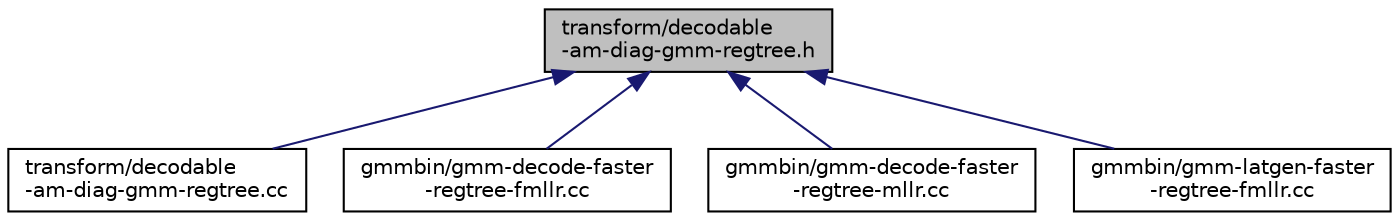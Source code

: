 digraph "transform/decodable-am-diag-gmm-regtree.h"
{
  edge [fontname="Helvetica",fontsize="10",labelfontname="Helvetica",labelfontsize="10"];
  node [fontname="Helvetica",fontsize="10",shape=record];
  Node86 [label="transform/decodable\l-am-diag-gmm-regtree.h",height=0.2,width=0.4,color="black", fillcolor="grey75", style="filled", fontcolor="black"];
  Node86 -> Node87 [dir="back",color="midnightblue",fontsize="10",style="solid",fontname="Helvetica"];
  Node87 [label="transform/decodable\l-am-diag-gmm-regtree.cc",height=0.2,width=0.4,color="black", fillcolor="white", style="filled",URL="$decodable-am-diag-gmm-regtree_8cc.html"];
  Node86 -> Node88 [dir="back",color="midnightblue",fontsize="10",style="solid",fontname="Helvetica"];
  Node88 [label="gmmbin/gmm-decode-faster\l-regtree-fmllr.cc",height=0.2,width=0.4,color="black", fillcolor="white", style="filled",URL="$gmm-decode-faster-regtree-fmllr_8cc.html"];
  Node86 -> Node89 [dir="back",color="midnightblue",fontsize="10",style="solid",fontname="Helvetica"];
  Node89 [label="gmmbin/gmm-decode-faster\l-regtree-mllr.cc",height=0.2,width=0.4,color="black", fillcolor="white", style="filled",URL="$gmm-decode-faster-regtree-mllr_8cc.html"];
  Node86 -> Node90 [dir="back",color="midnightblue",fontsize="10",style="solid",fontname="Helvetica"];
  Node90 [label="gmmbin/gmm-latgen-faster\l-regtree-fmllr.cc",height=0.2,width=0.4,color="black", fillcolor="white", style="filled",URL="$gmm-latgen-faster-regtree-fmllr_8cc.html"];
}
